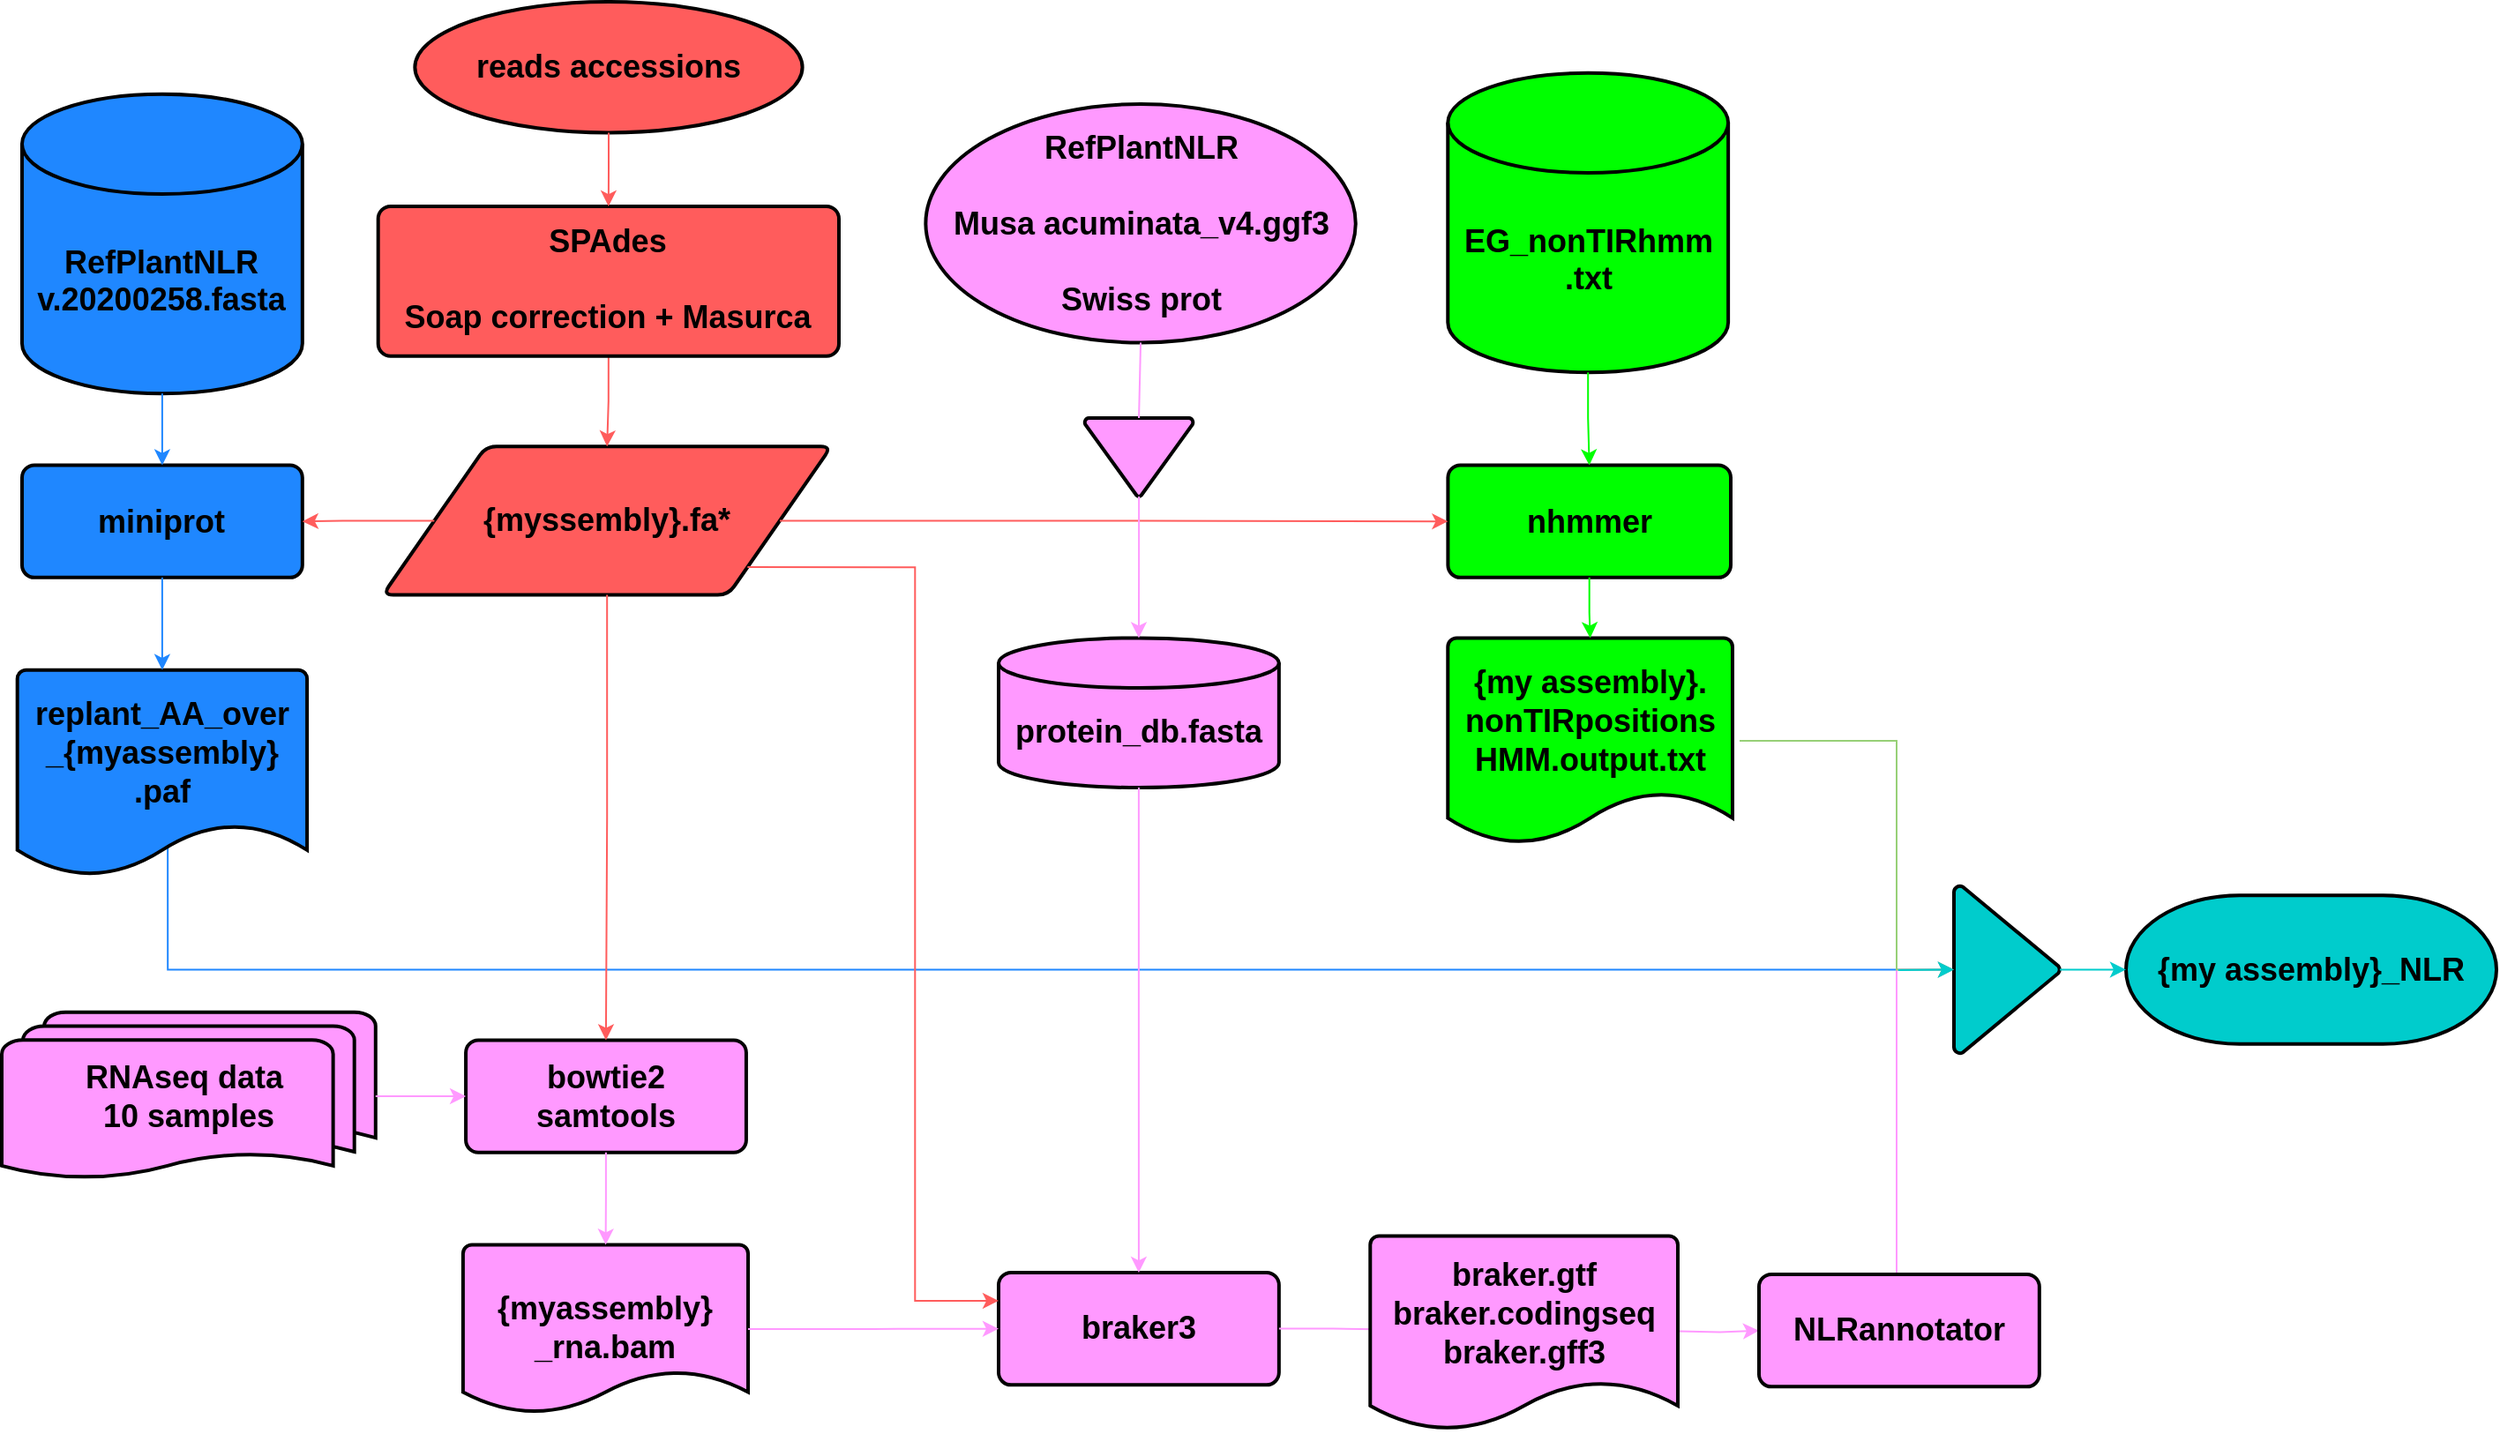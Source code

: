 <mxfile version="22.1.4" type="github">
  <diagram id="C5RBs43oDa-KdzZeNtuy" name="Page-1">
    <mxGraphModel dx="1078" dy="560" grid="1" gridSize="10" guides="1" tooltips="1" connect="1" arrows="1" fold="1" page="1" pageScale="1" pageWidth="1600" pageHeight="900" math="0" shadow="0">
      <root>
        <mxCell id="WIyWlLk6GJQsqaUBKTNV-0" />
        <mxCell id="WIyWlLk6GJQsqaUBKTNV-1" parent="WIyWlLk6GJQsqaUBKTNV-0" />
        <mxCell id="aH96cFNIvQmzftlEokGr-0" value="&lt;font style=&quot;font-size: 18px;&quot;&gt;&lt;b&gt;{myssembly}.fa*&lt;/b&gt;&lt;/font&gt;" style="shape=parallelogram;html=1;strokeWidth=2;perimeter=parallelogramPerimeter;whiteSpace=wrap;rounded=1;arcSize=12;size=0.23;strokeColor=#000000;fillColor=#FF5C5C;" parent="WIyWlLk6GJQsqaUBKTNV-1" vertex="1">
          <mxGeometry x="341.952" y="299.112" width="254.275" height="84.191" as="geometry" />
        </mxCell>
        <mxCell id="aH96cFNIvQmzftlEokGr-7" value="&lt;font style=&quot;font-size: 18px;&quot;&gt;&lt;b&gt;{my assembly}.&lt;br&gt;nonTIRpositions&lt;br&gt;HMM.output.txt&lt;br&gt;&lt;br&gt;&lt;/b&gt;&lt;/font&gt;" style="strokeWidth=2;html=1;shape=mxgraph.flowchart.document2;whiteSpace=wrap;size=0.25;fillColor=#00FF00;" parent="WIyWlLk6GJQsqaUBKTNV-1" vertex="1">
          <mxGeometry x="945.64" y="407.7" width="161.36" height="116.67" as="geometry" />
        </mxCell>
        <mxCell id="0Vc-DOtmJBYtcWFMjAWh-16" style="edgeStyle=orthogonalEdgeStyle;rounded=0;orthogonalLoop=1;jettySize=auto;html=1;entryX=0.5;entryY=0;entryDx=0;entryDy=0;entryPerimeter=0;strokeColor=#1F87FF;exitX=0.519;exitY=0.85;exitDx=0;exitDy=0;exitPerimeter=0;" edge="1" parent="WIyWlLk6GJQsqaUBKTNV-1" source="aH96cFNIvQmzftlEokGr-8" target="0Vc-DOtmJBYtcWFMjAWh-13">
          <mxGeometry relative="1" as="geometry">
            <mxPoint x="1081" y="610" as="targetPoint" />
            <mxPoint x="212.693" y="532.045" as="sourcePoint" />
            <Array as="points">
              <mxPoint x="220" y="596" />
            </Array>
          </mxGeometry>
        </mxCell>
        <mxCell id="aH96cFNIvQmzftlEokGr-8" value="&lt;font style=&quot;font-size: 18px;&quot;&gt;&lt;b&gt;replant_AA_over _{myassembly} .paf&lt;br&gt;&lt;br&gt;&lt;/b&gt;&lt;/font&gt;" style="strokeWidth=2;html=1;shape=mxgraph.flowchart.document2;whiteSpace=wrap;size=0.25;fillColor=#1F87FF;" parent="WIyWlLk6GJQsqaUBKTNV-1" vertex="1">
          <mxGeometry x="134.838" y="425.879" width="164.219" height="116.667" as="geometry" />
        </mxCell>
        <mxCell id="aH96cFNIvQmzftlEokGr-9" value="&lt;font style=&quot;font-size: 18px;&quot;&gt;&lt;b&gt;&lt;br&gt;&lt;br&gt;RefPlantNLR&lt;br&gt;v.20200258.fasta&lt;/b&gt;&lt;/font&gt;" style="strokeWidth=2;html=1;shape=mxgraph.flowchart.database;whiteSpace=wrap;fillColor=#1F87FF;" parent="WIyWlLk6GJQsqaUBKTNV-1" vertex="1">
          <mxGeometry x="137.487" y="99.394" width="158.922" height="169.697" as="geometry" />
        </mxCell>
        <mxCell id="aH96cFNIvQmzftlEokGr-12" value="&lt;font size=&quot;4&quot;&gt;&lt;b&gt;&lt;br&gt;protein_db.fasta&lt;/b&gt;&lt;/font&gt;" style="strokeWidth=2;html=1;shape=mxgraph.flowchart.database;whiteSpace=wrap;fillColor=#FF99FF;" parent="WIyWlLk6GJQsqaUBKTNV-1" vertex="1">
          <mxGeometry x="691.007" y="407.697" width="158.922" height="84.848" as="geometry" />
        </mxCell>
        <mxCell id="aH96cFNIvQmzftlEokGr-13" value="&lt;font style=&quot;font-size: 18px;&quot;&gt;&lt;b&gt;&lt;br&gt;&lt;br&gt;EG_nonTIRhmm .txt&lt;/b&gt;&lt;/font&gt;" style="strokeWidth=2;html=1;shape=mxgraph.flowchart.database;whiteSpace=wrap;fillColor=#00FF00;" parent="WIyWlLk6GJQsqaUBKTNV-1" vertex="1">
          <mxGeometry x="945.639" y="87.394" width="158.922" height="169.697" as="geometry" />
        </mxCell>
        <mxCell id="aH96cFNIvQmzftlEokGr-15" value="&lt;font style=&quot;font-size: 18px;&quot;&gt;&lt;b&gt;miniprot&lt;/b&gt;&lt;/font&gt;" style="rounded=1;whiteSpace=wrap;html=1;absoluteArcSize=1;arcSize=14;strokeWidth=2;fillColor=#1F87FF;" parent="WIyWlLk6GJQsqaUBKTNV-1" vertex="1">
          <mxGeometry x="137.487" y="309.779" width="158.922" height="63.636" as="geometry" />
        </mxCell>
        <mxCell id="aH96cFNIvQmzftlEokGr-22" style="edgeStyle=orthogonalEdgeStyle;rounded=0;orthogonalLoop=1;jettySize=auto;html=1;entryX=1;entryY=0.5;entryDx=0;entryDy=0;strokeColor=#FF5C5C;" parent="WIyWlLk6GJQsqaUBKTNV-1" source="aH96cFNIvQmzftlEokGr-0" target="aH96cFNIvQmzftlEokGr-15" edge="1">
          <mxGeometry relative="1" as="geometry">
            <mxPoint x="258.193" y="342.597" as="targetPoint" />
          </mxGeometry>
        </mxCell>
        <mxCell id="aH96cFNIvQmzftlEokGr-24" style="edgeStyle=orthogonalEdgeStyle;rounded=0;orthogonalLoop=1;jettySize=auto;html=1;exitX=0.5;exitY=1;exitDx=0;exitDy=0;exitPerimeter=0;entryX=0.5;entryY=0;entryDx=0;entryDy=0;fillColor=#1F87FF;strokeColor=#1F87FF;" parent="WIyWlLk6GJQsqaUBKTNV-1" source="aH96cFNIvQmzftlEokGr-9" target="aH96cFNIvQmzftlEokGr-15" edge="1">
          <mxGeometry relative="1" as="geometry" />
        </mxCell>
        <mxCell id="aH96cFNIvQmzftlEokGr-16" value="&lt;font style=&quot;font-size: 18px;&quot;&gt;&lt;b&gt;nhmmer&lt;/b&gt;&lt;/font&gt;" style="rounded=1;whiteSpace=wrap;html=1;absoluteArcSize=1;arcSize=14;strokeWidth=2;fillColor=#00FF00;" parent="WIyWlLk6GJQsqaUBKTNV-1" vertex="1">
          <mxGeometry x="945.7" y="309.78" width="160.3" height="63.64" as="geometry" />
        </mxCell>
        <mxCell id="aH96cFNIvQmzftlEokGr-23" style="edgeStyle=orthogonalEdgeStyle;rounded=0;orthogonalLoop=1;jettySize=auto;html=1;entryX=0;entryY=0.5;entryDx=0;entryDy=0;strokeColor=#FF5C5C;" parent="WIyWlLk6GJQsqaUBKTNV-1" source="aH96cFNIvQmzftlEokGr-0" target="aH96cFNIvQmzftlEokGr-16" edge="1">
          <mxGeometry relative="1" as="geometry" />
        </mxCell>
        <mxCell id="aH96cFNIvQmzftlEokGr-25" style="edgeStyle=orthogonalEdgeStyle;rounded=0;orthogonalLoop=1;jettySize=auto;html=1;exitX=0.5;exitY=1;exitDx=0;exitDy=0;exitPerimeter=0;entryX=0.5;entryY=0;entryDx=0;entryDy=0;fillColor=#00FF00;strokeColor=#00FF00;" parent="WIyWlLk6GJQsqaUBKTNV-1" source="aH96cFNIvQmzftlEokGr-13" target="aH96cFNIvQmzftlEokGr-16" edge="1">
          <mxGeometry relative="1" as="geometry">
            <Array as="points">
              <mxPoint x="1025" y="283" />
            </Array>
          </mxGeometry>
        </mxCell>
        <mxCell id="aH96cFNIvQmzftlEokGr-20" value="&lt;font style=&quot;font-size: 18px;&quot;&gt;&lt;b&gt;RNAseq data&amp;nbsp;&lt;br&gt;10 samples&lt;/b&gt;&lt;br&gt;&lt;/font&gt;" style="strokeWidth=2;html=1;shape=mxgraph.flowchart.multi-document;whiteSpace=wrap;fillColor=#FF99FF;" parent="WIyWlLk6GJQsqaUBKTNV-1" vertex="1">
          <mxGeometry x="126" y="619.818" width="211.896" height="95.455" as="geometry" />
        </mxCell>
        <mxCell id="aH96cFNIvQmzftlEokGr-26" style="edgeStyle=orthogonalEdgeStyle;rounded=0;orthogonalLoop=1;jettySize=auto;html=1;exitX=0.5;exitY=1;exitDx=0;exitDy=0;entryX=0.5;entryY=0;entryDx=0;entryDy=0;entryPerimeter=0;fillColor=#1F87FF;strokeColor=#1F87FF;" parent="WIyWlLk6GJQsqaUBKTNV-1" source="aH96cFNIvQmzftlEokGr-15" target="aH96cFNIvQmzftlEokGr-8" edge="1">
          <mxGeometry relative="1" as="geometry" />
        </mxCell>
        <mxCell id="aH96cFNIvQmzftlEokGr-27" style="edgeStyle=orthogonalEdgeStyle;rounded=0;orthogonalLoop=1;jettySize=auto;html=1;entryX=0.5;entryY=0;entryDx=0;entryDy=0;entryPerimeter=0;fillColor=#00FF00;strokeColor=#00FF00;" parent="WIyWlLk6GJQsqaUBKTNV-1" source="aH96cFNIvQmzftlEokGr-16" target="aH96cFNIvQmzftlEokGr-7" edge="1">
          <mxGeometry relative="1" as="geometry" />
        </mxCell>
        <mxCell id="aH96cFNIvQmzftlEokGr-30" value="&lt;font style=&quot;font-size: 18px;&quot;&gt;&lt;b&gt;bowtie2&lt;br&gt;samtools&lt;/b&gt;&lt;br&gt;&lt;/font&gt;" style="rounded=1;whiteSpace=wrap;html=1;absoluteArcSize=1;arcSize=14;strokeWidth=2;fillColor=#FF99FF;" parent="WIyWlLk6GJQsqaUBKTNV-1" vertex="1">
          <mxGeometry x="389.039" y="635.727" width="158.922" height="63.636" as="geometry" />
        </mxCell>
        <mxCell id="aH96cFNIvQmzftlEokGr-31" style="edgeStyle=orthogonalEdgeStyle;rounded=0;orthogonalLoop=1;jettySize=auto;html=1;exitX=0.5;exitY=1;exitDx=0;exitDy=0;strokeColor=#FF5C5C;" parent="WIyWlLk6GJQsqaUBKTNV-1" source="aH96cFNIvQmzftlEokGr-0" target="aH96cFNIvQmzftlEokGr-30" edge="1">
          <mxGeometry relative="1" as="geometry" />
        </mxCell>
        <mxCell id="aH96cFNIvQmzftlEokGr-32" style="edgeStyle=orthogonalEdgeStyle;rounded=0;orthogonalLoop=1;jettySize=auto;html=1;entryX=0;entryY=0.5;entryDx=0;entryDy=0;strokeColor=#FF99FF;" parent="WIyWlLk6GJQsqaUBKTNV-1" source="aH96cFNIvQmzftlEokGr-20" target="aH96cFNIvQmzftlEokGr-30" edge="1">
          <mxGeometry relative="1" as="geometry" />
        </mxCell>
        <mxCell id="aH96cFNIvQmzftlEokGr-35" value="&lt;font style=&quot;font-size: 18px;&quot;&gt;&lt;b&gt;{myassembly}&lt;br&gt;_rna.bam&lt;/b&gt;&lt;/font&gt;" style="strokeWidth=2;html=1;shape=mxgraph.flowchart.document2;whiteSpace=wrap;size=0.25;fillColor=#FF99FF;" parent="WIyWlLk6GJQsqaUBKTNV-1" vertex="1">
          <mxGeometry x="387.45" y="751.697" width="161.571" height="95.455" as="geometry" />
        </mxCell>
        <mxCell id="aH96cFNIvQmzftlEokGr-36" style="edgeStyle=orthogonalEdgeStyle;rounded=0;orthogonalLoop=1;jettySize=auto;html=1;strokeColor=#FF99FF;" parent="WIyWlLk6GJQsqaUBKTNV-1" source="aH96cFNIvQmzftlEokGr-30" target="aH96cFNIvQmzftlEokGr-35" edge="1">
          <mxGeometry relative="1" as="geometry" />
        </mxCell>
        <mxCell id="aH96cFNIvQmzftlEokGr-40" value="" style="strokeWidth=2;html=1;shape=mxgraph.flowchart.merge_or_storage;whiteSpace=wrap;fillColor=#FF99FF;" parent="WIyWlLk6GJQsqaUBKTNV-1" vertex="1">
          <mxGeometry x="739.803" y="282.961" width="61.45" height="44.545" as="geometry" />
        </mxCell>
        <mxCell id="aH96cFNIvQmzftlEokGr-41" style="edgeStyle=orthogonalEdgeStyle;rounded=0;orthogonalLoop=1;jettySize=auto;html=1;entryX=0.5;entryY=0;entryDx=0;entryDy=0;entryPerimeter=0;strokeColor=#FF99FF;" parent="WIyWlLk6GJQsqaUBKTNV-1" source="aH96cFNIvQmzftlEokGr-40" target="aH96cFNIvQmzftlEokGr-12" edge="1">
          <mxGeometry relative="1" as="geometry" />
        </mxCell>
        <mxCell id="aH96cFNIvQmzftlEokGr-42" value="&lt;font style=&quot;font-size: 18px;&quot;&gt;&lt;b&gt;RefPlantNLR&lt;br&gt;&lt;br&gt;Musa acuminata_v4.ggf3&lt;br&gt;&lt;br&gt;&amp;nbsp;Swiss prot&amp;nbsp;&lt;/b&gt;&lt;br&gt;&lt;/font&gt;" style="strokeWidth=2;html=1;shape=mxgraph.flowchart.start_1;whiteSpace=wrap;fillColor=#FF99FF;" parent="WIyWlLk6GJQsqaUBKTNV-1" vertex="1">
          <mxGeometry x="649.69" y="105" width="243.68" height="135.27" as="geometry" />
        </mxCell>
        <mxCell id="aH96cFNIvQmzftlEokGr-44" value="" style="endArrow=none;html=1;rounded=0;entryX=0.5;entryY=1;entryDx=0;entryDy=0;entryPerimeter=0;exitX=0.5;exitY=0;exitDx=0;exitDy=0;exitPerimeter=0;strokeColor=#FF99FF;" parent="WIyWlLk6GJQsqaUBKTNV-1" source="aH96cFNIvQmzftlEokGr-40" target="aH96cFNIvQmzftlEokGr-42" edge="1">
          <mxGeometry width="50" height="50" relative="1" as="geometry">
            <mxPoint x="679.353" y="595.576" as="sourcePoint" />
            <mxPoint x="732.327" y="542.545" as="targetPoint" />
          </mxGeometry>
        </mxCell>
        <mxCell id="aH96cFNIvQmzftlEokGr-46" value="&lt;font style=&quot;font-size: 18px;&quot;&gt;&lt;b&gt;braker3&lt;/b&gt;&lt;br&gt;&lt;/font&gt;" style="rounded=1;whiteSpace=wrap;html=1;absoluteArcSize=1;arcSize=14;strokeWidth=2;fillColor=#FF99FF;" parent="WIyWlLk6GJQsqaUBKTNV-1" vertex="1">
          <mxGeometry x="691.007" y="767.545" width="158.922" height="63.636" as="geometry" />
        </mxCell>
        <mxCell id="aH96cFNIvQmzftlEokGr-49" style="edgeStyle=orthogonalEdgeStyle;rounded=0;orthogonalLoop=1;jettySize=auto;html=1;entryX=0;entryY=0.25;entryDx=0;entryDy=0;strokeColor=#FF5C5C;exitX=1;exitY=1;exitDx=0;exitDy=0;" parent="WIyWlLk6GJQsqaUBKTNV-1" source="aH96cFNIvQmzftlEokGr-0" target="aH96cFNIvQmzftlEokGr-46" edge="1">
          <mxGeometry relative="1" as="geometry" />
        </mxCell>
        <mxCell id="aH96cFNIvQmzftlEokGr-48" style="edgeStyle=orthogonalEdgeStyle;rounded=0;orthogonalLoop=1;jettySize=auto;html=1;entryX=0.5;entryY=0;entryDx=0;entryDy=0;strokeColor=#FF99FF;" parent="WIyWlLk6GJQsqaUBKTNV-1" source="aH96cFNIvQmzftlEokGr-12" target="aH96cFNIvQmzftlEokGr-46" edge="1">
          <mxGeometry relative="1" as="geometry">
            <mxPoint x="781.528" y="776.788" as="targetPoint" />
          </mxGeometry>
        </mxCell>
        <mxCell id="0Vc-DOtmJBYtcWFMjAWh-18" style="edgeStyle=orthogonalEdgeStyle;rounded=0;orthogonalLoop=1;jettySize=auto;html=1;exitX=0.5;exitY=0;exitDx=0;exitDy=0;strokeColor=#FF99FF;entryX=0.5;entryY=0;entryDx=0;entryDy=0;entryPerimeter=0;" edge="1" parent="WIyWlLk6GJQsqaUBKTNV-1" source="0Vc-DOtmJBYtcWFMjAWh-19">
          <mxGeometry relative="1" as="geometry">
            <mxPoint x="1271.5" y="595.73" as="targetPoint" />
            <mxPoint x="1239.458" y="772.545" as="sourcePoint" />
            <Array as="points">
              <mxPoint x="1200" y="769" />
              <mxPoint x="1200" y="596" />
            </Array>
          </mxGeometry>
        </mxCell>
        <mxCell id="0Vc-DOtmJBYtcWFMjAWh-20" style="edgeStyle=orthogonalEdgeStyle;rounded=0;orthogonalLoop=1;jettySize=auto;html=1;exitX=1;exitY=0.5;exitDx=0;exitDy=0;exitPerimeter=0;entryX=0;entryY=0.5;entryDx=0;entryDy=0;strokeColor=#FF99FF;" edge="1" parent="WIyWlLk6GJQsqaUBKTNV-1" target="0Vc-DOtmJBYtcWFMjAWh-19">
          <mxGeometry relative="1" as="geometry">
            <mxPoint x="1077" y="800.7" as="sourcePoint" />
          </mxGeometry>
        </mxCell>
        <mxCell id="0Vc-DOtmJBYtcWFMjAWh-2" value="&lt;font style=&quot;font-size: 18px;&quot;&gt;&lt;b&gt;reads&amp;nbsp;&lt;/b&gt;&lt;/font&gt;&lt;font size=&quot;4&quot;&gt;&lt;b&gt;accessions&lt;/b&gt;&lt;/font&gt;" style="strokeWidth=2;html=1;shape=mxgraph.flowchart.start_1;whiteSpace=wrap;fillColor=#FF5C5C;" vertex="1" parent="WIyWlLk6GJQsqaUBKTNV-1">
          <mxGeometry x="360.175" y="47" width="219.62" height="74.242" as="geometry" />
        </mxCell>
        <mxCell id="aH96cFNIvQmzftlEokGr-47" style="edgeStyle=orthogonalEdgeStyle;rounded=0;orthogonalLoop=1;jettySize=auto;html=1;entryX=0;entryY=0.5;entryDx=0;entryDy=0;strokeColor=#FF99FF;" parent="WIyWlLk6GJQsqaUBKTNV-1" source="aH96cFNIvQmzftlEokGr-35" target="aH96cFNIvQmzftlEokGr-46" edge="1">
          <mxGeometry relative="1" as="geometry" />
        </mxCell>
        <mxCell id="0Vc-DOtmJBYtcWFMjAWh-7" style="edgeStyle=orthogonalEdgeStyle;rounded=0;orthogonalLoop=1;jettySize=auto;html=1;exitX=0.5;exitY=1;exitDx=0;exitDy=0;entryX=0.5;entryY=0;entryDx=0;entryDy=0;strokeColor=#FF5C5C;" edge="1" parent="WIyWlLk6GJQsqaUBKTNV-1" source="0Vc-DOtmJBYtcWFMjAWh-5" target="aH96cFNIvQmzftlEokGr-0">
          <mxGeometry relative="1" as="geometry" />
        </mxCell>
        <mxCell id="0Vc-DOtmJBYtcWFMjAWh-5" value="&lt;b style=&quot;border-color: var(--border-color); font-size: 18px;&quot;&gt;SPAdes&lt;br style=&quot;border-color: var(--border-color);&quot;&gt;&lt;br style=&quot;border-color: var(--border-color);&quot;&gt;Soap correction + Masurca&lt;/b&gt;" style="rounded=1;whiteSpace=wrap;html=1;absoluteArcSize=1;arcSize=14;strokeWidth=2;fillColor=#FF5C5C;" vertex="1" parent="WIyWlLk6GJQsqaUBKTNV-1">
          <mxGeometry x="339.339" y="163.03" width="261.162" height="84.848" as="geometry" />
        </mxCell>
        <mxCell id="aH96cFNIvQmzftlEokGr-55" style="edgeStyle=orthogonalEdgeStyle;rounded=0;orthogonalLoop=1;jettySize=auto;html=1;entryX=0;entryY=0.5;entryDx=0;entryDy=0;entryPerimeter=0;strokeColor=#FF99FF;" parent="WIyWlLk6GJQsqaUBKTNV-1" source="aH96cFNIvQmzftlEokGr-46" edge="1">
          <mxGeometry relative="1" as="geometry">
            <mxPoint x="911.64" y="799.7" as="targetPoint" />
          </mxGeometry>
        </mxCell>
        <mxCell id="0Vc-DOtmJBYtcWFMjAWh-6" style="edgeStyle=orthogonalEdgeStyle;rounded=0;orthogonalLoop=1;jettySize=auto;html=1;exitX=0.5;exitY=1;exitDx=0;exitDy=0;exitPerimeter=0;entryX=0.5;entryY=0;entryDx=0;entryDy=0;strokeColor=#FF5C5C;" edge="1" parent="WIyWlLk6GJQsqaUBKTNV-1" source="0Vc-DOtmJBYtcWFMjAWh-2" target="0Vc-DOtmJBYtcWFMjAWh-5">
          <mxGeometry relative="1" as="geometry" />
        </mxCell>
        <mxCell id="0Vc-DOtmJBYtcWFMjAWh-13" value="" style="strokeWidth=2;html=1;shape=mxgraph.flowchart.merge_or_storage;whiteSpace=wrap;rotation=-90;fillColor=#00CCCC;" vertex="1" parent="WIyWlLk6GJQsqaUBKTNV-1">
          <mxGeometry x="1215" y="565.73" width="95" height="60" as="geometry" />
        </mxCell>
        <mxCell id="0Vc-DOtmJBYtcWFMjAWh-14" style="edgeStyle=orthogonalEdgeStyle;rounded=0;orthogonalLoop=1;jettySize=auto;html=1;entryX=0.5;entryY=0;entryDx=0;entryDy=0;entryPerimeter=0;strokeColor=#97D077;" edge="1" parent="WIyWlLk6GJQsqaUBKTNV-1" target="0Vc-DOtmJBYtcWFMjAWh-13">
          <mxGeometry relative="1" as="geometry">
            <mxPoint x="1111" y="466" as="sourcePoint" />
            <Array as="points">
              <mxPoint x="1200" y="466" />
              <mxPoint x="1200" y="596" />
            </Array>
          </mxGeometry>
        </mxCell>
        <mxCell id="0Vc-DOtmJBYtcWFMjAWh-17" value="" style="endArrow=classic;html=1;rounded=0;entryX=0.5;entryY=0;entryDx=0;entryDy=0;entryPerimeter=0;strokeColor=#00CCCC;" edge="1" parent="WIyWlLk6GJQsqaUBKTNV-1" target="0Vc-DOtmJBYtcWFMjAWh-13">
          <mxGeometry width="50" height="50" relative="1" as="geometry">
            <mxPoint x="1201" y="596" as="sourcePoint" />
            <mxPoint x="1034" y="596.23" as="targetPoint" />
          </mxGeometry>
        </mxCell>
        <mxCell id="0Vc-DOtmJBYtcWFMjAWh-19" value="&lt;font style=&quot;font-size: 18px;&quot;&gt;&lt;b&gt;NLRannotator&lt;/b&gt;&lt;/font&gt;" style="rounded=1;whiteSpace=wrap;html=1;absoluteArcSize=1;arcSize=14;strokeWidth=2;fillColor=#FF99FF;" vertex="1" parent="WIyWlLk6GJQsqaUBKTNV-1">
          <mxGeometry x="1121.997" y="768.545" width="158.922" height="63.636" as="geometry" />
        </mxCell>
        <mxCell id="0Vc-DOtmJBYtcWFMjAWh-21" value="&lt;font&gt;&lt;b&gt;&lt;font size=&quot;4&quot;&gt;{my assembly}_NLR&lt;/font&gt;&lt;/b&gt;&lt;/font&gt;" style="strokeWidth=2;html=1;shape=mxgraph.flowchart.terminator;whiteSpace=wrap;fillColor=#00CCCC;" vertex="1" parent="WIyWlLk6GJQsqaUBKTNV-1">
          <mxGeometry x="1330" y="553.59" width="210" height="84.27" as="geometry" />
        </mxCell>
        <mxCell id="0Vc-DOtmJBYtcWFMjAWh-24" value="&lt;b style=&quot;border-color: var(--border-color); caret-color: rgb(0, 0, 0); color: rgb(0, 0, 0); font-family: Helvetica; font-size: 18px; font-style: normal; font-variant-caps: normal; letter-spacing: normal; text-align: center; text-indent: 0px; text-transform: none; word-spacing: 0px; -webkit-text-stroke-width: 0px; text-decoration: none;&quot;&gt;braker.gtf&lt;br style=&quot;border-color: var(--border-color);&quot;&gt;braker.codingseq&lt;br style=&quot;border-color: var(--border-color);&quot;&gt;braker.gff3&lt;br&gt;&lt;br&gt;&lt;/b&gt;" style="strokeWidth=2;html=1;shape=mxgraph.flowchart.document2;whiteSpace=wrap;size=0.25;fillColor=#FF99FF;" vertex="1" parent="WIyWlLk6GJQsqaUBKTNV-1">
          <mxGeometry x="901.64" y="746.7" width="174.36" height="110" as="geometry" />
        </mxCell>
        <mxCell id="0Vc-DOtmJBYtcWFMjAWh-28" style="edgeStyle=orthogonalEdgeStyle;rounded=0;orthogonalLoop=1;jettySize=auto;html=1;exitX=0.5;exitY=1;exitDx=0;exitDy=0;exitPerimeter=0;entryX=0;entryY=0.5;entryDx=0;entryDy=0;entryPerimeter=0;strokeColor=#00CCCC;" edge="1" parent="WIyWlLk6GJQsqaUBKTNV-1" source="0Vc-DOtmJBYtcWFMjAWh-13" target="0Vc-DOtmJBYtcWFMjAWh-21">
          <mxGeometry relative="1" as="geometry" />
        </mxCell>
      </root>
    </mxGraphModel>
  </diagram>
</mxfile>
